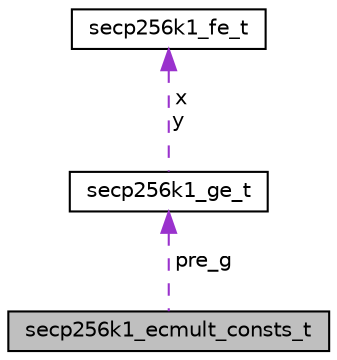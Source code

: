 digraph "secp256k1_ecmult_consts_t"
{
 // LATEX_PDF_SIZE
  edge [fontname="Helvetica",fontsize="10",labelfontname="Helvetica",labelfontsize="10"];
  node [fontname="Helvetica",fontsize="10",shape=record];
  Node1 [label="secp256k1_ecmult_consts_t",height=0.2,width=0.4,color="black", fillcolor="grey75", style="filled", fontcolor="black",tooltip=" "];
  Node2 -> Node1 [dir="back",color="darkorchid3",fontsize="10",style="dashed",label=" pre_g" ];
  Node2 [label="secp256k1_ge_t",height=0.2,width=0.4,color="black", fillcolor="white", style="filled",URL="$structsecp256k1__ge__t.html",tooltip=" "];
  Node3 -> Node2 [dir="back",color="darkorchid3",fontsize="10",style="dashed",label=" x\ny" ];
  Node3 [label="secp256k1_fe_t",height=0.2,width=0.4,color="black", fillcolor="white", style="filled",URL="$structsecp256k1__fe__t.html",tooltip=" "];
}
